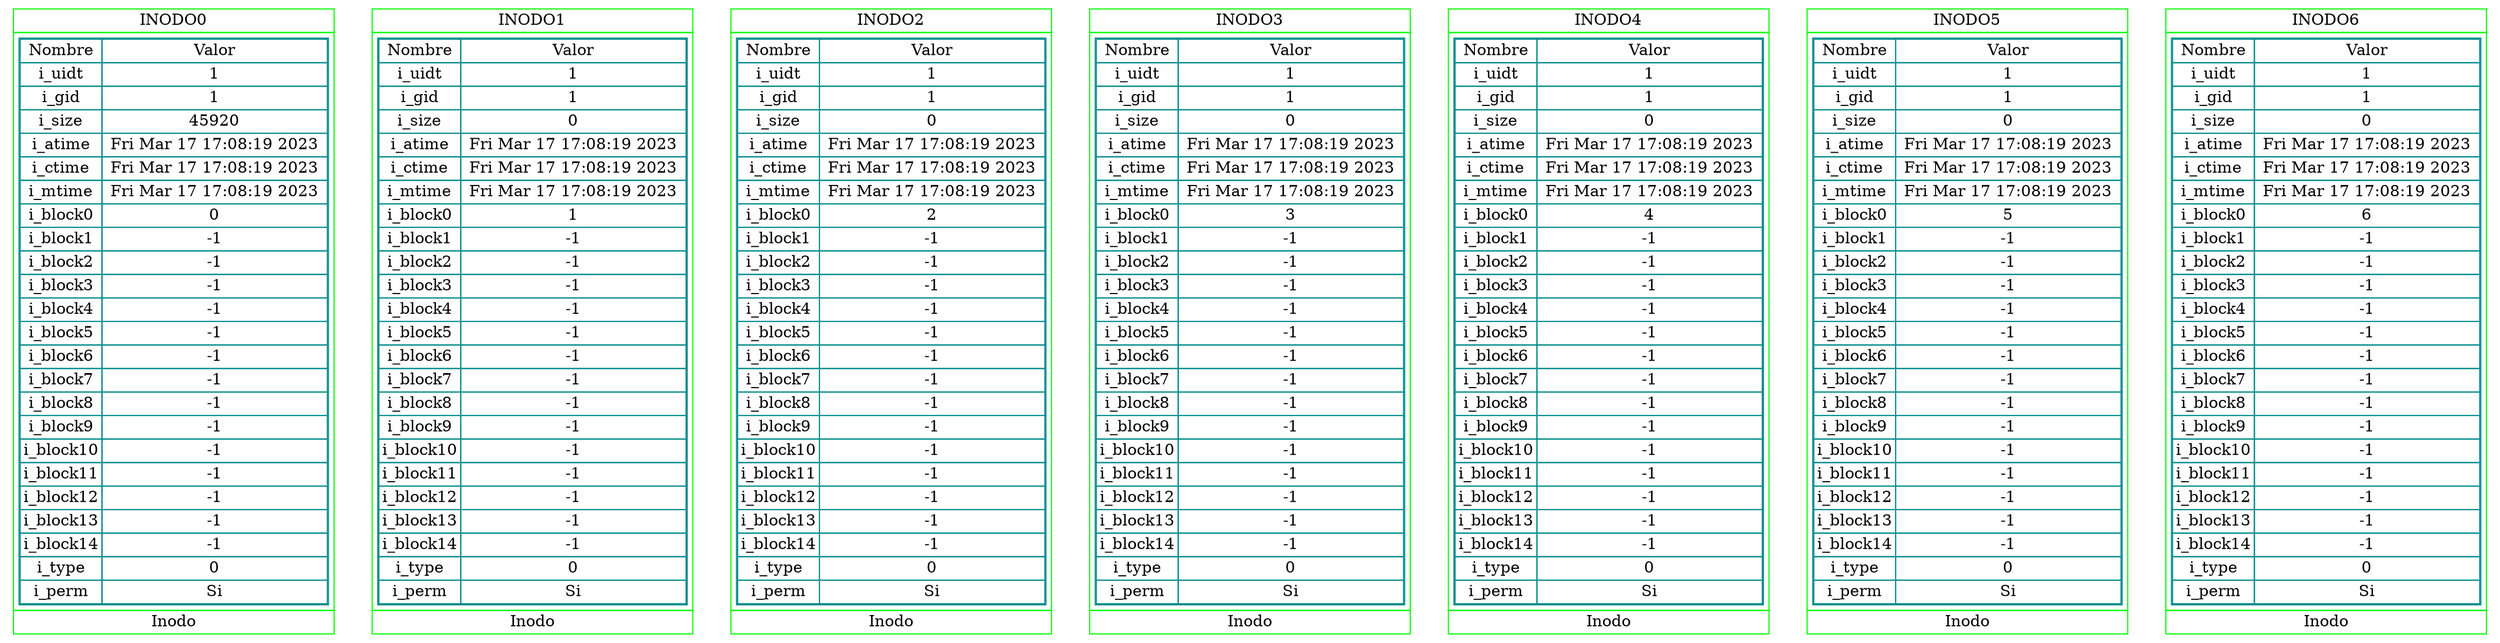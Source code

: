 digraph {
Inodo0 [
shape=plaintext
label=<
<table border='0' cellborder='1' color='green' cellspacing='0'>
	<tr><td PORT = "I0" >INODO0</td></tr>
	<tr><td cellpadding='4'>
		<table color='cyan4' cellspacing='0'>
			<tr><td>Nombre</td><td>Valor</td></tr>
			<tr><td>i_uidt</td><td>1</td></tr>
			<tr><td>i_gid</td><td>1</td></tr>
			<tr><td>i_size</td><td>45920</td></tr>
			<tr><td>i_atime</td><td> Fri Mar 17 17:08:19 2023
 </td></tr>
			<tr><td>i_ctime</td><td> Fri Mar 17 17:08:19 2023
 </td></tr>
			<tr><td>i_mtime</td><td> Fri Mar 17 17:08:19 2023
 </td></tr>
			<tr><td>i_block0</td><td PORT = "B0">0</td></tr>
			<tr><td>i_block1</td><td >-1</td></tr>
			<tr><td>i_block2</td><td >-1</td></tr>
			<tr><td>i_block3</td><td >-1</td></tr>
			<tr><td>i_block4</td><td >-1</td></tr>
			<tr><td>i_block5</td><td >-1</td></tr>
			<tr><td>i_block6</td><td >-1</td></tr>
			<tr><td>i_block7</td><td >-1</td></tr>
			<tr><td>i_block8</td><td >-1</td></tr>
			<tr><td>i_block9</td><td >-1</td></tr>
			<tr><td>i_block10</td><td >-1</td></tr>
			<tr><td>i_block11</td><td >-1</td></tr>
			<tr><td>i_block12</td><td >-1</td></tr>
			<tr><td>i_block13</td><td >-1</td></tr>
			<tr><td>i_block14</td><td >-1</td></tr>
			<tr><td>i_type</td><td>0</td></tr>
			<tr><td>i_perm</td><td>Si</td></tr>
		</table>
	</td>
	</tr>
	<tr><td>Inodo</td></tr>
</table>
 >];


Inodo1 [
shape=plaintext
label=<
<table border='0' cellborder='1' color='green' cellspacing='0'>
	<tr><td PORT = "I1" >INODO1</td></tr>
	<tr><td cellpadding='4'>
		<table color='cyan4' cellspacing='0'>
			<tr><td>Nombre</td><td>Valor</td></tr>
			<tr><td>i_uidt</td><td>1</td></tr>
			<tr><td>i_gid</td><td>1</td></tr>
			<tr><td>i_size</td><td>0</td></tr>
			<tr><td>i_atime</td><td> Fri Mar 17 17:08:19 2023
 </td></tr>
			<tr><td>i_ctime</td><td> Fri Mar 17 17:08:19 2023
 </td></tr>
			<tr><td>i_mtime</td><td> Fri Mar 17 17:08:19 2023
 </td></tr>
			<tr><td>i_block0</td><td PORT = "B0">1</td></tr>
			<tr><td>i_block1</td><td >-1</td></tr>
			<tr><td>i_block2</td><td >-1</td></tr>
			<tr><td>i_block3</td><td >-1</td></tr>
			<tr><td>i_block4</td><td >-1</td></tr>
			<tr><td>i_block5</td><td >-1</td></tr>
			<tr><td>i_block6</td><td >-1</td></tr>
			<tr><td>i_block7</td><td >-1</td></tr>
			<tr><td>i_block8</td><td >-1</td></tr>
			<tr><td>i_block9</td><td >-1</td></tr>
			<tr><td>i_block10</td><td >-1</td></tr>
			<tr><td>i_block11</td><td >-1</td></tr>
			<tr><td>i_block12</td><td >-1</td></tr>
			<tr><td>i_block13</td><td >-1</td></tr>
			<tr><td>i_block14</td><td >-1</td></tr>
			<tr><td>i_type</td><td>0</td></tr>
			<tr><td>i_perm</td><td>Si</td></tr>
		</table>
	</td>
	</tr>
	<tr><td>Inodo</td></tr>
</table>
 >];


Inodo2 [
shape=plaintext
label=<
<table border='0' cellborder='1' color='green' cellspacing='0'>
	<tr><td PORT = "I2" >INODO2</td></tr>
	<tr><td cellpadding='4'>
		<table color='cyan4' cellspacing='0'>
			<tr><td>Nombre</td><td>Valor</td></tr>
			<tr><td>i_uidt</td><td>1</td></tr>
			<tr><td>i_gid</td><td>1</td></tr>
			<tr><td>i_size</td><td>0</td></tr>
			<tr><td>i_atime</td><td> Fri Mar 17 17:08:19 2023
 </td></tr>
			<tr><td>i_ctime</td><td> Fri Mar 17 17:08:19 2023
 </td></tr>
			<tr><td>i_mtime</td><td> Fri Mar 17 17:08:19 2023
 </td></tr>
			<tr><td>i_block0</td><td PORT = "B0">2</td></tr>
			<tr><td>i_block1</td><td >-1</td></tr>
			<tr><td>i_block2</td><td >-1</td></tr>
			<tr><td>i_block3</td><td >-1</td></tr>
			<tr><td>i_block4</td><td >-1</td></tr>
			<tr><td>i_block5</td><td >-1</td></tr>
			<tr><td>i_block6</td><td >-1</td></tr>
			<tr><td>i_block7</td><td >-1</td></tr>
			<tr><td>i_block8</td><td >-1</td></tr>
			<tr><td>i_block9</td><td >-1</td></tr>
			<tr><td>i_block10</td><td >-1</td></tr>
			<tr><td>i_block11</td><td >-1</td></tr>
			<tr><td>i_block12</td><td >-1</td></tr>
			<tr><td>i_block13</td><td >-1</td></tr>
			<tr><td>i_block14</td><td >-1</td></tr>
			<tr><td>i_type</td><td>0</td></tr>
			<tr><td>i_perm</td><td>Si</td></tr>
		</table>
	</td>
	</tr>
	<tr><td>Inodo</td></tr>
</table>
 >];


Inodo3 [
shape=plaintext
label=<
<table border='0' cellborder='1' color='green' cellspacing='0'>
	<tr><td PORT = "I3" >INODO3</td></tr>
	<tr><td cellpadding='4'>
		<table color='cyan4' cellspacing='0'>
			<tr><td>Nombre</td><td>Valor</td></tr>
			<tr><td>i_uidt</td><td>1</td></tr>
			<tr><td>i_gid</td><td>1</td></tr>
			<tr><td>i_size</td><td>0</td></tr>
			<tr><td>i_atime</td><td> Fri Mar 17 17:08:19 2023
 </td></tr>
			<tr><td>i_ctime</td><td> Fri Mar 17 17:08:19 2023
 </td></tr>
			<tr><td>i_mtime</td><td> Fri Mar 17 17:08:19 2023
 </td></tr>
			<tr><td>i_block0</td><td PORT = "B0">3</td></tr>
			<tr><td>i_block1</td><td >-1</td></tr>
			<tr><td>i_block2</td><td >-1</td></tr>
			<tr><td>i_block3</td><td >-1</td></tr>
			<tr><td>i_block4</td><td >-1</td></tr>
			<tr><td>i_block5</td><td >-1</td></tr>
			<tr><td>i_block6</td><td >-1</td></tr>
			<tr><td>i_block7</td><td >-1</td></tr>
			<tr><td>i_block8</td><td >-1</td></tr>
			<tr><td>i_block9</td><td >-1</td></tr>
			<tr><td>i_block10</td><td >-1</td></tr>
			<tr><td>i_block11</td><td >-1</td></tr>
			<tr><td>i_block12</td><td >-1</td></tr>
			<tr><td>i_block13</td><td >-1</td></tr>
			<tr><td>i_block14</td><td >-1</td></tr>
			<tr><td>i_type</td><td>0</td></tr>
			<tr><td>i_perm</td><td>Si</td></tr>
		</table>
	</td>
	</tr>
	<tr><td>Inodo</td></tr>
</table>
 >];


Inodo4 [
shape=plaintext
label=<
<table border='0' cellborder='1' color='green' cellspacing='0'>
	<tr><td PORT = "I4" >INODO4</td></tr>
	<tr><td cellpadding='4'>
		<table color='cyan4' cellspacing='0'>
			<tr><td>Nombre</td><td>Valor</td></tr>
			<tr><td>i_uidt</td><td>1</td></tr>
			<tr><td>i_gid</td><td>1</td></tr>
			<tr><td>i_size</td><td>0</td></tr>
			<tr><td>i_atime</td><td> Fri Mar 17 17:08:19 2023
 </td></tr>
			<tr><td>i_ctime</td><td> Fri Mar 17 17:08:19 2023
 </td></tr>
			<tr><td>i_mtime</td><td> Fri Mar 17 17:08:19 2023
 </td></tr>
			<tr><td>i_block0</td><td PORT = "B0">4</td></tr>
			<tr><td>i_block1</td><td >-1</td></tr>
			<tr><td>i_block2</td><td >-1</td></tr>
			<tr><td>i_block3</td><td >-1</td></tr>
			<tr><td>i_block4</td><td >-1</td></tr>
			<tr><td>i_block5</td><td >-1</td></tr>
			<tr><td>i_block6</td><td >-1</td></tr>
			<tr><td>i_block7</td><td >-1</td></tr>
			<tr><td>i_block8</td><td >-1</td></tr>
			<tr><td>i_block9</td><td >-1</td></tr>
			<tr><td>i_block10</td><td >-1</td></tr>
			<tr><td>i_block11</td><td >-1</td></tr>
			<tr><td>i_block12</td><td >-1</td></tr>
			<tr><td>i_block13</td><td >-1</td></tr>
			<tr><td>i_block14</td><td >-1</td></tr>
			<tr><td>i_type</td><td>0</td></tr>
			<tr><td>i_perm</td><td>Si</td></tr>
		</table>
	</td>
	</tr>
	<tr><td>Inodo</td></tr>
</table>
 >];


Inodo5 [
shape=plaintext
label=<
<table border='0' cellborder='1' color='green' cellspacing='0'>
	<tr><td PORT = "I5" >INODO5</td></tr>
	<tr><td cellpadding='4'>
		<table color='cyan4' cellspacing='0'>
			<tr><td>Nombre</td><td>Valor</td></tr>
			<tr><td>i_uidt</td><td>1</td></tr>
			<tr><td>i_gid</td><td>1</td></tr>
			<tr><td>i_size</td><td>0</td></tr>
			<tr><td>i_atime</td><td> Fri Mar 17 17:08:19 2023
 </td></tr>
			<tr><td>i_ctime</td><td> Fri Mar 17 17:08:19 2023
 </td></tr>
			<tr><td>i_mtime</td><td> Fri Mar 17 17:08:19 2023
 </td></tr>
			<tr><td>i_block0</td><td PORT = "B0">5</td></tr>
			<tr><td>i_block1</td><td >-1</td></tr>
			<tr><td>i_block2</td><td >-1</td></tr>
			<tr><td>i_block3</td><td >-1</td></tr>
			<tr><td>i_block4</td><td >-1</td></tr>
			<tr><td>i_block5</td><td >-1</td></tr>
			<tr><td>i_block6</td><td >-1</td></tr>
			<tr><td>i_block7</td><td >-1</td></tr>
			<tr><td>i_block8</td><td >-1</td></tr>
			<tr><td>i_block9</td><td >-1</td></tr>
			<tr><td>i_block10</td><td >-1</td></tr>
			<tr><td>i_block11</td><td >-1</td></tr>
			<tr><td>i_block12</td><td >-1</td></tr>
			<tr><td>i_block13</td><td >-1</td></tr>
			<tr><td>i_block14</td><td >-1</td></tr>
			<tr><td>i_type</td><td>0</td></tr>
			<tr><td>i_perm</td><td>Si</td></tr>
		</table>
	</td>
	</tr>
	<tr><td>Inodo</td></tr>
</table>
 >];


Inodo6 [
shape=plaintext
label=<
<table border='0' cellborder='1' color='green' cellspacing='0'>
	<tr><td PORT = "I6" >INODO6</td></tr>
	<tr><td cellpadding='4'>
		<table color='cyan4' cellspacing='0'>
			<tr><td>Nombre</td><td>Valor</td></tr>
			<tr><td>i_uidt</td><td>1</td></tr>
			<tr><td>i_gid</td><td>1</td></tr>
			<tr><td>i_size</td><td>0</td></tr>
			<tr><td>i_atime</td><td> Fri Mar 17 17:08:19 2023
 </td></tr>
			<tr><td>i_ctime</td><td> Fri Mar 17 17:08:19 2023
 </td></tr>
			<tr><td>i_mtime</td><td> Fri Mar 17 17:08:19 2023
 </td></tr>
			<tr><td>i_block0</td><td PORT = "B0">6</td></tr>
			<tr><td>i_block1</td><td >-1</td></tr>
			<tr><td>i_block2</td><td >-1</td></tr>
			<tr><td>i_block3</td><td >-1</td></tr>
			<tr><td>i_block4</td><td >-1</td></tr>
			<tr><td>i_block5</td><td >-1</td></tr>
			<tr><td>i_block6</td><td >-1</td></tr>
			<tr><td>i_block7</td><td >-1</td></tr>
			<tr><td>i_block8</td><td >-1</td></tr>
			<tr><td>i_block9</td><td >-1</td></tr>
			<tr><td>i_block10</td><td >-1</td></tr>
			<tr><td>i_block11</td><td >-1</td></tr>
			<tr><td>i_block12</td><td >-1</td></tr>
			<tr><td>i_block13</td><td >-1</td></tr>
			<tr><td>i_block14</td><td >-1</td></tr>
			<tr><td>i_type</td><td>0</td></tr>
			<tr><td>i_perm</td><td>Si</td></tr>
		</table>
	</td>
	</tr>
	<tr><td>Inodo</td></tr>
</table>
 >];


}

